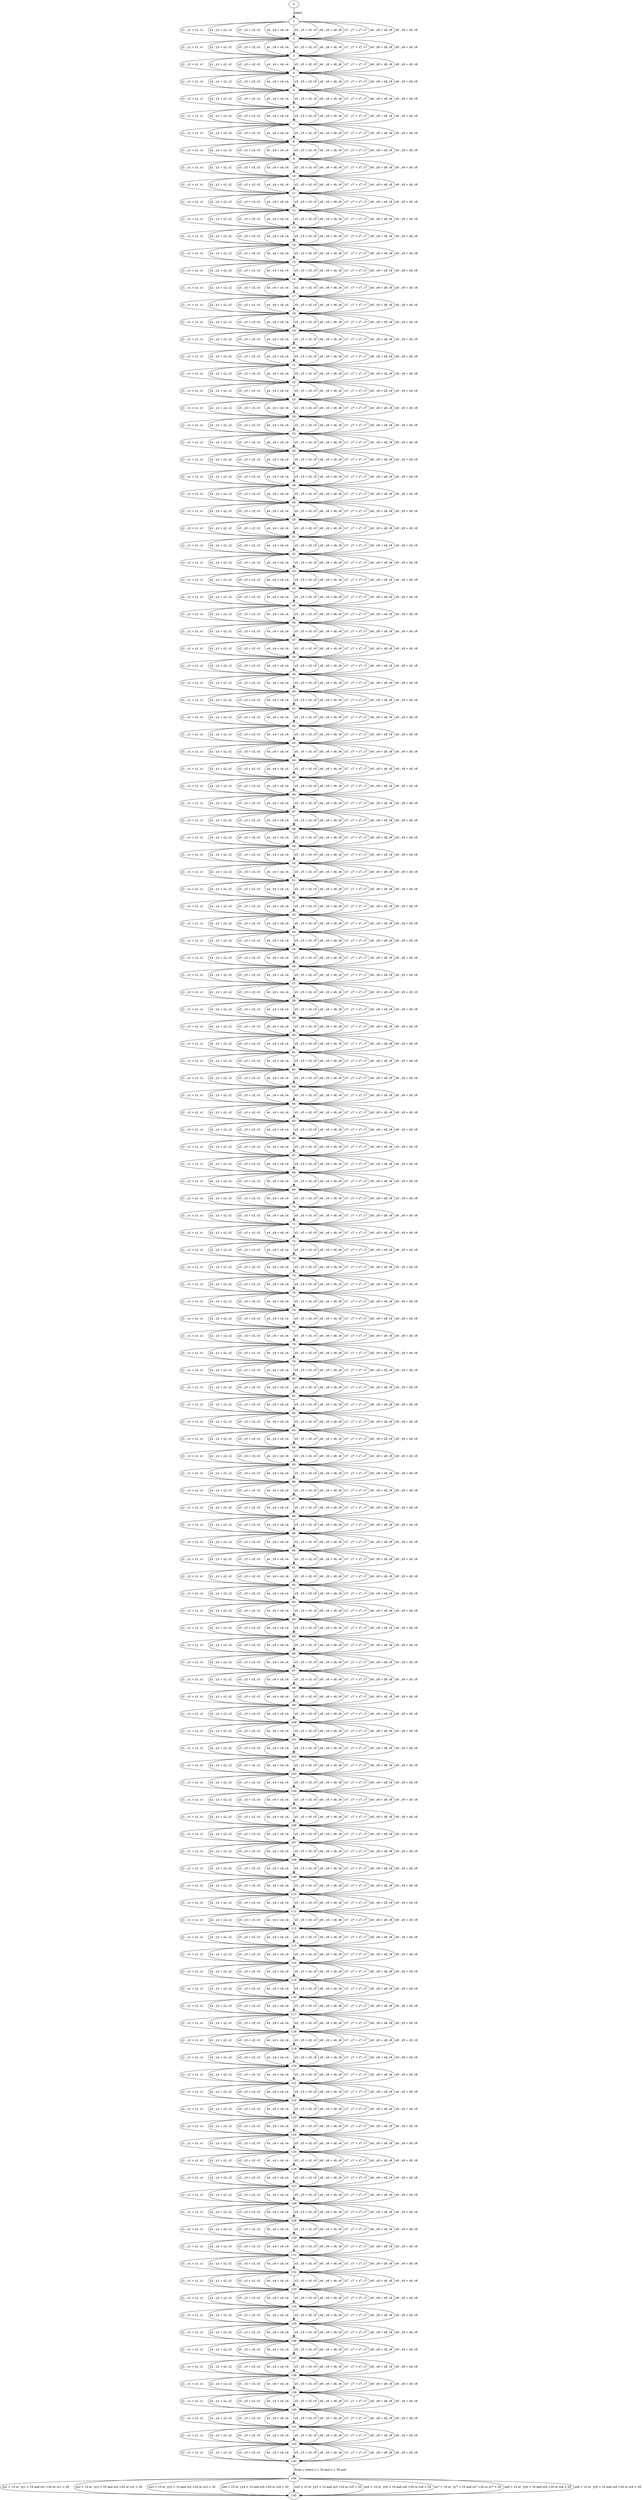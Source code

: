 digraph g{0;
1;
2;
3;
4;
5;
6;
7;
8;
9;
10;
11;
12;
13;
14;
15;
16;
17;
18;
19;
20;
21;
22;
23;
24;
25;
26;
27;
28;
29;
30;
31;
32;
33;
34;
35;
36;
37;
38;
39;
40;
41;
42;
43;
44;
45;
46;
47;
48;
49;
50;
51;
52;
53;
54;
55;
56;
57;
58;
59;
60;
61;
62;
63;
64;
65;
66;
67;
68;
69;
70;
71;
72;
73;
74;
75;
76;
77;
78;
79;
80;
81;
82;
83;
84;
85;
86;
87;
88;
89;
90;
91;
92;
93;
94;
95;
96;
97;
98;
99;
100;
101;
102;
103;
104;
105;
106;
107;
108;
109;
110;
111;
112;
113;
114;
115;
116;
117;
118;
119;
120;
121;
122;
123;
124;
125;
126;
127;
128;
129;
130;
131;
132;
133;
134;
135;
136;
137;
138;
139;
140;
141;
142;
143;
144;
145;
0 -> 1 [ label="select "];
1 -> 2 [ label=" x1 , y1 + z1, c1 "];
1 -> 2 [ label=" x2 , y2 + z2, c2 "];
1 -> 2 [ label=" x3 , y3 + z3, c3 "];
1 -> 2 [ label=" x4 , y4 + z4, c4 "];
1 -> 2 [ label=" x5 , y5 + z5, c5 "];
1 -> 2 [ label=" x6 , y6 + z6, c6 "];
1 -> 2 [ label=" x7 , y7 + z7, c7 "];
1 -> 2 [ label=" x8 , y8 + z8, c8 "];
1 -> 2 [ label=" x9 , y9 + z9, c9 "];
2 -> 3 [ label=" x1 , y1 + z1, c1 "];
2 -> 3 [ label=" x2 , y2 + z2, c2 "];
2 -> 3 [ label=" x3 , y3 + z3, c3 "];
2 -> 3 [ label=" x4 , y4 + z4, c4 "];
2 -> 3 [ label=" x5 , y5 + z5, c5 "];
2 -> 3 [ label=" x6 , y6 + z6, c6 "];
2 -> 3 [ label=" x7 , y7 + z7, c7 "];
2 -> 3 [ label=" x8 , y8 + z8, c8 "];
2 -> 3 [ label=" x9 , y9 + z9, c9 "];
3 -> 4 [ label=" x1 , y1 + z1, c1 "];
3 -> 4 [ label=" x2 , y2 + z2, c2 "];
3 -> 4 [ label=" x3 , y3 + z3, c3 "];
3 -> 4 [ label=" x4 , y4 + z4, c4 "];
3 -> 4 [ label=" x5 , y5 + z5, c5 "];
3 -> 4 [ label=" x6 , y6 + z6, c6 "];
3 -> 4 [ label=" x7 , y7 + z7, c7 "];
3 -> 4 [ label=" x8 , y8 + z8, c8 "];
3 -> 4 [ label=" x9 , y9 + z9, c9 "];
4 -> 5 [ label=" x1 , y1 + z1, c1 "];
4 -> 5 [ label=" x2 , y2 + z2, c2 "];
4 -> 5 [ label=" x3 , y3 + z3, c3 "];
4 -> 5 [ label=" x4 , y4 + z4, c4 "];
4 -> 5 [ label=" x5 , y5 + z5, c5 "];
4 -> 5 [ label=" x6 , y6 + z6, c6 "];
4 -> 5 [ label=" x7 , y7 + z7, c7 "];
4 -> 5 [ label=" x8 , y8 + z8, c8 "];
4 -> 5 [ label=" x9 , y9 + z9, c9 "];
5 -> 6 [ label=" x1 , y1 + z1, c1 "];
5 -> 6 [ label=" x2 , y2 + z2, c2 "];
5 -> 6 [ label=" x3 , y3 + z3, c3 "];
5 -> 6 [ label=" x4 , y4 + z4, c4 "];
5 -> 6 [ label=" x5 , y5 + z5, c5 "];
5 -> 6 [ label=" x6 , y6 + z6, c6 "];
5 -> 6 [ label=" x7 , y7 + z7, c7 "];
5 -> 6 [ label=" x8 , y8 + z8, c8 "];
5 -> 6 [ label=" x9 , y9 + z9, c9 "];
6 -> 7 [ label=" x1 , y1 + z1, c1 "];
6 -> 7 [ label=" x2 , y2 + z2, c2 "];
6 -> 7 [ label=" x3 , y3 + z3, c3 "];
6 -> 7 [ label=" x4 , y4 + z4, c4 "];
6 -> 7 [ label=" x5 , y5 + z5, c5 "];
6 -> 7 [ label=" x6 , y6 + z6, c6 "];
6 -> 7 [ label=" x7 , y7 + z7, c7 "];
6 -> 7 [ label=" x8 , y8 + z8, c8 "];
6 -> 7 [ label=" x9 , y9 + z9, c9 "];
7 -> 8 [ label=" x1 , y1 + z1, c1 "];
7 -> 8 [ label=" x2 , y2 + z2, c2 "];
7 -> 8 [ label=" x3 , y3 + z3, c3 "];
7 -> 8 [ label=" x4 , y4 + z4, c4 "];
7 -> 8 [ label=" x5 , y5 + z5, c5 "];
7 -> 8 [ label=" x6 , y6 + z6, c6 "];
7 -> 8 [ label=" x7 , y7 + z7, c7 "];
7 -> 8 [ label=" x8 , y8 + z8, c8 "];
7 -> 8 [ label=" x9 , y9 + z9, c9 "];
8 -> 9 [ label=" x1 , y1 + z1, c1 "];
8 -> 9 [ label=" x2 , y2 + z2, c2 "];
8 -> 9 [ label=" x3 , y3 + z3, c3 "];
8 -> 9 [ label=" x4 , y4 + z4, c4 "];
8 -> 9 [ label=" x5 , y5 + z5, c5 "];
8 -> 9 [ label=" x6 , y6 + z6, c6 "];
8 -> 9 [ label=" x7 , y7 + z7, c7 "];
8 -> 9 [ label=" x8 , y8 + z8, c8 "];
8 -> 9 [ label=" x9 , y9 + z9, c9 "];
9 -> 10 [ label=" x1 , y1 + z1, c1 "];
9 -> 10 [ label=" x2 , y2 + z2, c2 "];
9 -> 10 [ label=" x3 , y3 + z3, c3 "];
9 -> 10 [ label=" x4 , y4 + z4, c4 "];
9 -> 10 [ label=" x5 , y5 + z5, c5 "];
9 -> 10 [ label=" x6 , y6 + z6, c6 "];
9 -> 10 [ label=" x7 , y7 + z7, c7 "];
9 -> 10 [ label=" x8 , y8 + z8, c8 "];
9 -> 10 [ label=" x9 , y9 + z9, c9 "];
10 -> 11 [ label=" x1 , y1 + z1, c1 "];
10 -> 11 [ label=" x2 , y2 + z2, c2 "];
10 -> 11 [ label=" x3 , y3 + z3, c3 "];
10 -> 11 [ label=" x4 , y4 + z4, c4 "];
10 -> 11 [ label=" x5 , y5 + z5, c5 "];
10 -> 11 [ label=" x6 , y6 + z6, c6 "];
10 -> 11 [ label=" x7 , y7 + z7, c7 "];
10 -> 11 [ label=" x8 , y8 + z8, c8 "];
10 -> 11 [ label=" x9 , y9 + z9, c9 "];
11 -> 12 [ label=" x1 , y1 + z1, c1 "];
11 -> 12 [ label=" x2 , y2 + z2, c2 "];
11 -> 12 [ label=" x3 , y3 + z3, c3 "];
11 -> 12 [ label=" x4 , y4 + z4, c4 "];
11 -> 12 [ label=" x5 , y5 + z5, c5 "];
11 -> 12 [ label=" x6 , y6 + z6, c6 "];
11 -> 12 [ label=" x7 , y7 + z7, c7 "];
11 -> 12 [ label=" x8 , y8 + z8, c8 "];
11 -> 12 [ label=" x9 , y9 + z9, c9 "];
12 -> 13 [ label=" x1 , y1 + z1, c1 "];
12 -> 13 [ label=" x2 , y2 + z2, c2 "];
12 -> 13 [ label=" x3 , y3 + z3, c3 "];
12 -> 13 [ label=" x4 , y4 + z4, c4 "];
12 -> 13 [ label=" x5 , y5 + z5, c5 "];
12 -> 13 [ label=" x6 , y6 + z6, c6 "];
12 -> 13 [ label=" x7 , y7 + z7, c7 "];
12 -> 13 [ label=" x8 , y8 + z8, c8 "];
12 -> 13 [ label=" x9 , y9 + z9, c9 "];
13 -> 14 [ label=" x1 , y1 + z1, c1 "];
13 -> 14 [ label=" x2 , y2 + z2, c2 "];
13 -> 14 [ label=" x3 , y3 + z3, c3 "];
13 -> 14 [ label=" x4 , y4 + z4, c4 "];
13 -> 14 [ label=" x5 , y5 + z5, c5 "];
13 -> 14 [ label=" x6 , y6 + z6, c6 "];
13 -> 14 [ label=" x7 , y7 + z7, c7 "];
13 -> 14 [ label=" x8 , y8 + z8, c8 "];
13 -> 14 [ label=" x9 , y9 + z9, c9 "];
14 -> 15 [ label=" x1 , y1 + z1, c1 "];
14 -> 15 [ label=" x2 , y2 + z2, c2 "];
14 -> 15 [ label=" x3 , y3 + z3, c3 "];
14 -> 15 [ label=" x4 , y4 + z4, c4 "];
14 -> 15 [ label=" x5 , y5 + z5, c5 "];
14 -> 15 [ label=" x6 , y6 + z6, c6 "];
14 -> 15 [ label=" x7 , y7 + z7, c7 "];
14 -> 15 [ label=" x8 , y8 + z8, c8 "];
14 -> 15 [ label=" x9 , y9 + z9, c9 "];
15 -> 16 [ label=" x1 , y1 + z1, c1 "];
15 -> 16 [ label=" x2 , y2 + z2, c2 "];
15 -> 16 [ label=" x3 , y3 + z3, c3 "];
15 -> 16 [ label=" x4 , y4 + z4, c4 "];
15 -> 16 [ label=" x5 , y5 + z5, c5 "];
15 -> 16 [ label=" x6 , y6 + z6, c6 "];
15 -> 16 [ label=" x7 , y7 + z7, c7 "];
15 -> 16 [ label=" x8 , y8 + z8, c8 "];
15 -> 16 [ label=" x9 , y9 + z9, c9 "];
16 -> 17 [ label=" x1 , y1 + z1, c1 "];
16 -> 17 [ label=" x2 , y2 + z2, c2 "];
16 -> 17 [ label=" x3 , y3 + z3, c3 "];
16 -> 17 [ label=" x4 , y4 + z4, c4 "];
16 -> 17 [ label=" x5 , y5 + z5, c5 "];
16 -> 17 [ label=" x6 , y6 + z6, c6 "];
16 -> 17 [ label=" x7 , y7 + z7, c7 "];
16 -> 17 [ label=" x8 , y8 + z8, c8 "];
16 -> 17 [ label=" x9 , y9 + z9, c9 "];
17 -> 18 [ label=" x1 , y1 + z1, c1 "];
17 -> 18 [ label=" x2 , y2 + z2, c2 "];
17 -> 18 [ label=" x3 , y3 + z3, c3 "];
17 -> 18 [ label=" x4 , y4 + z4, c4 "];
17 -> 18 [ label=" x5 , y5 + z5, c5 "];
17 -> 18 [ label=" x6 , y6 + z6, c6 "];
17 -> 18 [ label=" x7 , y7 + z7, c7 "];
17 -> 18 [ label=" x8 , y8 + z8, c8 "];
17 -> 18 [ label=" x9 , y9 + z9, c9 "];
18 -> 19 [ label=" x1 , y1 + z1, c1 "];
18 -> 19 [ label=" x2 , y2 + z2, c2 "];
18 -> 19 [ label=" x3 , y3 + z3, c3 "];
18 -> 19 [ label=" x4 , y4 + z4, c4 "];
18 -> 19 [ label=" x5 , y5 + z5, c5 "];
18 -> 19 [ label=" x6 , y6 + z6, c6 "];
18 -> 19 [ label=" x7 , y7 + z7, c7 "];
18 -> 19 [ label=" x8 , y8 + z8, c8 "];
18 -> 19 [ label=" x9 , y9 + z9, c9 "];
19 -> 20 [ label=" x1 , y1 + z1, c1 "];
19 -> 20 [ label=" x2 , y2 + z2, c2 "];
19 -> 20 [ label=" x3 , y3 + z3, c3 "];
19 -> 20 [ label=" x4 , y4 + z4, c4 "];
19 -> 20 [ label=" x5 , y5 + z5, c5 "];
19 -> 20 [ label=" x6 , y6 + z6, c6 "];
19 -> 20 [ label=" x7 , y7 + z7, c7 "];
19 -> 20 [ label=" x8 , y8 + z8, c8 "];
19 -> 20 [ label=" x9 , y9 + z9, c9 "];
20 -> 21 [ label=" x1 , y1 + z1, c1 "];
20 -> 21 [ label=" x2 , y2 + z2, c2 "];
20 -> 21 [ label=" x3 , y3 + z3, c3 "];
20 -> 21 [ label=" x4 , y4 + z4, c4 "];
20 -> 21 [ label=" x5 , y5 + z5, c5 "];
20 -> 21 [ label=" x6 , y6 + z6, c6 "];
20 -> 21 [ label=" x7 , y7 + z7, c7 "];
20 -> 21 [ label=" x8 , y8 + z8, c8 "];
20 -> 21 [ label=" x9 , y9 + z9, c9 "];
21 -> 22 [ label=" x1 , y1 + z1, c1 "];
21 -> 22 [ label=" x2 , y2 + z2, c2 "];
21 -> 22 [ label=" x3 , y3 + z3, c3 "];
21 -> 22 [ label=" x4 , y4 + z4, c4 "];
21 -> 22 [ label=" x5 , y5 + z5, c5 "];
21 -> 22 [ label=" x6 , y6 + z6, c6 "];
21 -> 22 [ label=" x7 , y7 + z7, c7 "];
21 -> 22 [ label=" x8 , y8 + z8, c8 "];
21 -> 22 [ label=" x9 , y9 + z9, c9 "];
22 -> 23 [ label=" x1 , y1 + z1, c1 "];
22 -> 23 [ label=" x2 , y2 + z2, c2 "];
22 -> 23 [ label=" x3 , y3 + z3, c3 "];
22 -> 23 [ label=" x4 , y4 + z4, c4 "];
22 -> 23 [ label=" x5 , y5 + z5, c5 "];
22 -> 23 [ label=" x6 , y6 + z6, c6 "];
22 -> 23 [ label=" x7 , y7 + z7, c7 "];
22 -> 23 [ label=" x8 , y8 + z8, c8 "];
22 -> 23 [ label=" x9 , y9 + z9, c9 "];
23 -> 24 [ label=" x1 , y1 + z1, c1 "];
23 -> 24 [ label=" x2 , y2 + z2, c2 "];
23 -> 24 [ label=" x3 , y3 + z3, c3 "];
23 -> 24 [ label=" x4 , y4 + z4, c4 "];
23 -> 24 [ label=" x5 , y5 + z5, c5 "];
23 -> 24 [ label=" x6 , y6 + z6, c6 "];
23 -> 24 [ label=" x7 , y7 + z7, c7 "];
23 -> 24 [ label=" x8 , y8 + z8, c8 "];
23 -> 24 [ label=" x9 , y9 + z9, c9 "];
24 -> 25 [ label=" x1 , y1 + z1, c1 "];
24 -> 25 [ label=" x2 , y2 + z2, c2 "];
24 -> 25 [ label=" x3 , y3 + z3, c3 "];
24 -> 25 [ label=" x4 , y4 + z4, c4 "];
24 -> 25 [ label=" x5 , y5 + z5, c5 "];
24 -> 25 [ label=" x6 , y6 + z6, c6 "];
24 -> 25 [ label=" x7 , y7 + z7, c7 "];
24 -> 25 [ label=" x8 , y8 + z8, c8 "];
24 -> 25 [ label=" x9 , y9 + z9, c9 "];
25 -> 26 [ label=" x1 , y1 + z1, c1 "];
25 -> 26 [ label=" x2 , y2 + z2, c2 "];
25 -> 26 [ label=" x3 , y3 + z3, c3 "];
25 -> 26 [ label=" x4 , y4 + z4, c4 "];
25 -> 26 [ label=" x5 , y5 + z5, c5 "];
25 -> 26 [ label=" x6 , y6 + z6, c6 "];
25 -> 26 [ label=" x7 , y7 + z7, c7 "];
25 -> 26 [ label=" x8 , y8 + z8, c8 "];
25 -> 26 [ label=" x9 , y9 + z9, c9 "];
26 -> 27 [ label=" x1 , y1 + z1, c1 "];
26 -> 27 [ label=" x2 , y2 + z2, c2 "];
26 -> 27 [ label=" x3 , y3 + z3, c3 "];
26 -> 27 [ label=" x4 , y4 + z4, c4 "];
26 -> 27 [ label=" x5 , y5 + z5, c5 "];
26 -> 27 [ label=" x6 , y6 + z6, c6 "];
26 -> 27 [ label=" x7 , y7 + z7, c7 "];
26 -> 27 [ label=" x8 , y8 + z8, c8 "];
26 -> 27 [ label=" x9 , y9 + z9, c9 "];
27 -> 28 [ label=" x1 , y1 + z1, c1 "];
27 -> 28 [ label=" x2 , y2 + z2, c2 "];
27 -> 28 [ label=" x3 , y3 + z3, c3 "];
27 -> 28 [ label=" x4 , y4 + z4, c4 "];
27 -> 28 [ label=" x5 , y5 + z5, c5 "];
27 -> 28 [ label=" x6 , y6 + z6, c6 "];
27 -> 28 [ label=" x7 , y7 + z7, c7 "];
27 -> 28 [ label=" x8 , y8 + z8, c8 "];
27 -> 28 [ label=" x9 , y9 + z9, c9 "];
28 -> 29 [ label=" x1 , y1 + z1, c1 "];
28 -> 29 [ label=" x2 , y2 + z2, c2 "];
28 -> 29 [ label=" x3 , y3 + z3, c3 "];
28 -> 29 [ label=" x4 , y4 + z4, c4 "];
28 -> 29 [ label=" x5 , y5 + z5, c5 "];
28 -> 29 [ label=" x6 , y6 + z6, c6 "];
28 -> 29 [ label=" x7 , y7 + z7, c7 "];
28 -> 29 [ label=" x8 , y8 + z8, c8 "];
28 -> 29 [ label=" x9 , y9 + z9, c9 "];
29 -> 30 [ label=" x1 , y1 + z1, c1 "];
29 -> 30 [ label=" x2 , y2 + z2, c2 "];
29 -> 30 [ label=" x3 , y3 + z3, c3 "];
29 -> 30 [ label=" x4 , y4 + z4, c4 "];
29 -> 30 [ label=" x5 , y5 + z5, c5 "];
29 -> 30 [ label=" x6 , y6 + z6, c6 "];
29 -> 30 [ label=" x7 , y7 + z7, c7 "];
29 -> 30 [ label=" x8 , y8 + z8, c8 "];
29 -> 30 [ label=" x9 , y9 + z9, c9 "];
30 -> 31 [ label=" x1 , y1 + z1, c1 "];
30 -> 31 [ label=" x2 , y2 + z2, c2 "];
30 -> 31 [ label=" x3 , y3 + z3, c3 "];
30 -> 31 [ label=" x4 , y4 + z4, c4 "];
30 -> 31 [ label=" x5 , y5 + z5, c5 "];
30 -> 31 [ label=" x6 , y6 + z6, c6 "];
30 -> 31 [ label=" x7 , y7 + z7, c7 "];
30 -> 31 [ label=" x8 , y8 + z8, c8 "];
30 -> 31 [ label=" x9 , y9 + z9, c9 "];
31 -> 32 [ label=" x1 , y1 + z1, c1 "];
31 -> 32 [ label=" x2 , y2 + z2, c2 "];
31 -> 32 [ label=" x3 , y3 + z3, c3 "];
31 -> 32 [ label=" x4 , y4 + z4, c4 "];
31 -> 32 [ label=" x5 , y5 + z5, c5 "];
31 -> 32 [ label=" x6 , y6 + z6, c6 "];
31 -> 32 [ label=" x7 , y7 + z7, c7 "];
31 -> 32 [ label=" x8 , y8 + z8, c8 "];
31 -> 32 [ label=" x9 , y9 + z9, c9 "];
32 -> 33 [ label=" x1 , y1 + z1, c1 "];
32 -> 33 [ label=" x2 , y2 + z2, c2 "];
32 -> 33 [ label=" x3 , y3 + z3, c3 "];
32 -> 33 [ label=" x4 , y4 + z4, c4 "];
32 -> 33 [ label=" x5 , y5 + z5, c5 "];
32 -> 33 [ label=" x6 , y6 + z6, c6 "];
32 -> 33 [ label=" x7 , y7 + z7, c7 "];
32 -> 33 [ label=" x8 , y8 + z8, c8 "];
32 -> 33 [ label=" x9 , y9 + z9, c9 "];
33 -> 34 [ label=" x1 , y1 + z1, c1 "];
33 -> 34 [ label=" x2 , y2 + z2, c2 "];
33 -> 34 [ label=" x3 , y3 + z3, c3 "];
33 -> 34 [ label=" x4 , y4 + z4, c4 "];
33 -> 34 [ label=" x5 , y5 + z5, c5 "];
33 -> 34 [ label=" x6 , y6 + z6, c6 "];
33 -> 34 [ label=" x7 , y7 + z7, c7 "];
33 -> 34 [ label=" x8 , y8 + z8, c8 "];
33 -> 34 [ label=" x9 , y9 + z9, c9 "];
34 -> 35 [ label=" x1 , y1 + z1, c1 "];
34 -> 35 [ label=" x2 , y2 + z2, c2 "];
34 -> 35 [ label=" x3 , y3 + z3, c3 "];
34 -> 35 [ label=" x4 , y4 + z4, c4 "];
34 -> 35 [ label=" x5 , y5 + z5, c5 "];
34 -> 35 [ label=" x6 , y6 + z6, c6 "];
34 -> 35 [ label=" x7 , y7 + z7, c7 "];
34 -> 35 [ label=" x8 , y8 + z8, c8 "];
34 -> 35 [ label=" x9 , y9 + z9, c9 "];
35 -> 36 [ label=" x1 , y1 + z1, c1 "];
35 -> 36 [ label=" x2 , y2 + z2, c2 "];
35 -> 36 [ label=" x3 , y3 + z3, c3 "];
35 -> 36 [ label=" x4 , y4 + z4, c4 "];
35 -> 36 [ label=" x5 , y5 + z5, c5 "];
35 -> 36 [ label=" x6 , y6 + z6, c6 "];
35 -> 36 [ label=" x7 , y7 + z7, c7 "];
35 -> 36 [ label=" x8 , y8 + z8, c8 "];
35 -> 36 [ label=" x9 , y9 + z9, c9 "];
36 -> 37 [ label=" x1 , y1 + z1, c1 "];
36 -> 37 [ label=" x2 , y2 + z2, c2 "];
36 -> 37 [ label=" x3 , y3 + z3, c3 "];
36 -> 37 [ label=" x4 , y4 + z4, c4 "];
36 -> 37 [ label=" x5 , y5 + z5, c5 "];
36 -> 37 [ label=" x6 , y6 + z6, c6 "];
36 -> 37 [ label=" x7 , y7 + z7, c7 "];
36 -> 37 [ label=" x8 , y8 + z8, c8 "];
36 -> 37 [ label=" x9 , y9 + z9, c9 "];
37 -> 38 [ label=" x1 , y1 + z1, c1 "];
37 -> 38 [ label=" x2 , y2 + z2, c2 "];
37 -> 38 [ label=" x3 , y3 + z3, c3 "];
37 -> 38 [ label=" x4 , y4 + z4, c4 "];
37 -> 38 [ label=" x5 , y5 + z5, c5 "];
37 -> 38 [ label=" x6 , y6 + z6, c6 "];
37 -> 38 [ label=" x7 , y7 + z7, c7 "];
37 -> 38 [ label=" x8 , y8 + z8, c8 "];
37 -> 38 [ label=" x9 , y9 + z9, c9 "];
38 -> 39 [ label=" x1 , y1 + z1, c1 "];
38 -> 39 [ label=" x2 , y2 + z2, c2 "];
38 -> 39 [ label=" x3 , y3 + z3, c3 "];
38 -> 39 [ label=" x4 , y4 + z4, c4 "];
38 -> 39 [ label=" x5 , y5 + z5, c5 "];
38 -> 39 [ label=" x6 , y6 + z6, c6 "];
38 -> 39 [ label=" x7 , y7 + z7, c7 "];
38 -> 39 [ label=" x8 , y8 + z8, c8 "];
38 -> 39 [ label=" x9 , y9 + z9, c9 "];
39 -> 40 [ label=" x1 , y1 + z1, c1 "];
39 -> 40 [ label=" x2 , y2 + z2, c2 "];
39 -> 40 [ label=" x3 , y3 + z3, c3 "];
39 -> 40 [ label=" x4 , y4 + z4, c4 "];
39 -> 40 [ label=" x5 , y5 + z5, c5 "];
39 -> 40 [ label=" x6 , y6 + z6, c6 "];
39 -> 40 [ label=" x7 , y7 + z7, c7 "];
39 -> 40 [ label=" x8 , y8 + z8, c8 "];
39 -> 40 [ label=" x9 , y9 + z9, c9 "];
40 -> 41 [ label=" x1 , y1 + z1, c1 "];
40 -> 41 [ label=" x2 , y2 + z2, c2 "];
40 -> 41 [ label=" x3 , y3 + z3, c3 "];
40 -> 41 [ label=" x4 , y4 + z4, c4 "];
40 -> 41 [ label=" x5 , y5 + z5, c5 "];
40 -> 41 [ label=" x6 , y6 + z6, c6 "];
40 -> 41 [ label=" x7 , y7 + z7, c7 "];
40 -> 41 [ label=" x8 , y8 + z8, c8 "];
40 -> 41 [ label=" x9 , y9 + z9, c9 "];
41 -> 42 [ label=" x1 , y1 + z1, c1 "];
41 -> 42 [ label=" x2 , y2 + z2, c2 "];
41 -> 42 [ label=" x3 , y3 + z3, c3 "];
41 -> 42 [ label=" x4 , y4 + z4, c4 "];
41 -> 42 [ label=" x5 , y5 + z5, c5 "];
41 -> 42 [ label=" x6 , y6 + z6, c6 "];
41 -> 42 [ label=" x7 , y7 + z7, c7 "];
41 -> 42 [ label=" x8 , y8 + z8, c8 "];
41 -> 42 [ label=" x9 , y9 + z9, c9 "];
42 -> 43 [ label=" x1 , y1 + z1, c1 "];
42 -> 43 [ label=" x2 , y2 + z2, c2 "];
42 -> 43 [ label=" x3 , y3 + z3, c3 "];
42 -> 43 [ label=" x4 , y4 + z4, c4 "];
42 -> 43 [ label=" x5 , y5 + z5, c5 "];
42 -> 43 [ label=" x6 , y6 + z6, c6 "];
42 -> 43 [ label=" x7 , y7 + z7, c7 "];
42 -> 43 [ label=" x8 , y8 + z8, c8 "];
42 -> 43 [ label=" x9 , y9 + z9, c9 "];
43 -> 44 [ label=" x1 , y1 + z1, c1 "];
43 -> 44 [ label=" x2 , y2 + z2, c2 "];
43 -> 44 [ label=" x3 , y3 + z3, c3 "];
43 -> 44 [ label=" x4 , y4 + z4, c4 "];
43 -> 44 [ label=" x5 , y5 + z5, c5 "];
43 -> 44 [ label=" x6 , y6 + z6, c6 "];
43 -> 44 [ label=" x7 , y7 + z7, c7 "];
43 -> 44 [ label=" x8 , y8 + z8, c8 "];
43 -> 44 [ label=" x9 , y9 + z9, c9 "];
44 -> 45 [ label=" x1 , y1 + z1, c1 "];
44 -> 45 [ label=" x2 , y2 + z2, c2 "];
44 -> 45 [ label=" x3 , y3 + z3, c3 "];
44 -> 45 [ label=" x4 , y4 + z4, c4 "];
44 -> 45 [ label=" x5 , y5 + z5, c5 "];
44 -> 45 [ label=" x6 , y6 + z6, c6 "];
44 -> 45 [ label=" x7 , y7 + z7, c7 "];
44 -> 45 [ label=" x8 , y8 + z8, c8 "];
44 -> 45 [ label=" x9 , y9 + z9, c9 "];
45 -> 46 [ label=" x1 , y1 + z1, c1 "];
45 -> 46 [ label=" x2 , y2 + z2, c2 "];
45 -> 46 [ label=" x3 , y3 + z3, c3 "];
45 -> 46 [ label=" x4 , y4 + z4, c4 "];
45 -> 46 [ label=" x5 , y5 + z5, c5 "];
45 -> 46 [ label=" x6 , y6 + z6, c6 "];
45 -> 46 [ label=" x7 , y7 + z7, c7 "];
45 -> 46 [ label=" x8 , y8 + z8, c8 "];
45 -> 46 [ label=" x9 , y9 + z9, c9 "];
46 -> 47 [ label=" x1 , y1 + z1, c1 "];
46 -> 47 [ label=" x2 , y2 + z2, c2 "];
46 -> 47 [ label=" x3 , y3 + z3, c3 "];
46 -> 47 [ label=" x4 , y4 + z4, c4 "];
46 -> 47 [ label=" x5 , y5 + z5, c5 "];
46 -> 47 [ label=" x6 , y6 + z6, c6 "];
46 -> 47 [ label=" x7 , y7 + z7, c7 "];
46 -> 47 [ label=" x8 , y8 + z8, c8 "];
46 -> 47 [ label=" x9 , y9 + z9, c9 "];
47 -> 48 [ label=" x1 , y1 + z1, c1 "];
47 -> 48 [ label=" x2 , y2 + z2, c2 "];
47 -> 48 [ label=" x3 , y3 + z3, c3 "];
47 -> 48 [ label=" x4 , y4 + z4, c4 "];
47 -> 48 [ label=" x5 , y5 + z5, c5 "];
47 -> 48 [ label=" x6 , y6 + z6, c6 "];
47 -> 48 [ label=" x7 , y7 + z7, c7 "];
47 -> 48 [ label=" x8 , y8 + z8, c8 "];
47 -> 48 [ label=" x9 , y9 + z9, c9 "];
48 -> 49 [ label=" x1 , y1 + z1, c1 "];
48 -> 49 [ label=" x2 , y2 + z2, c2 "];
48 -> 49 [ label=" x3 , y3 + z3, c3 "];
48 -> 49 [ label=" x4 , y4 + z4, c4 "];
48 -> 49 [ label=" x5 , y5 + z5, c5 "];
48 -> 49 [ label=" x6 , y6 + z6, c6 "];
48 -> 49 [ label=" x7 , y7 + z7, c7 "];
48 -> 49 [ label=" x8 , y8 + z8, c8 "];
48 -> 49 [ label=" x9 , y9 + z9, c9 "];
49 -> 50 [ label=" x1 , y1 + z1, c1 "];
49 -> 50 [ label=" x2 , y2 + z2, c2 "];
49 -> 50 [ label=" x3 , y3 + z3, c3 "];
49 -> 50 [ label=" x4 , y4 + z4, c4 "];
49 -> 50 [ label=" x5 , y5 + z5, c5 "];
49 -> 50 [ label=" x6 , y6 + z6, c6 "];
49 -> 50 [ label=" x7 , y7 + z7, c7 "];
49 -> 50 [ label=" x8 , y8 + z8, c8 "];
49 -> 50 [ label=" x9 , y9 + z9, c9 "];
50 -> 51 [ label=" x1 , y1 + z1, c1 "];
50 -> 51 [ label=" x2 , y2 + z2, c2 "];
50 -> 51 [ label=" x3 , y3 + z3, c3 "];
50 -> 51 [ label=" x4 , y4 + z4, c4 "];
50 -> 51 [ label=" x5 , y5 + z5, c5 "];
50 -> 51 [ label=" x6 , y6 + z6, c6 "];
50 -> 51 [ label=" x7 , y7 + z7, c7 "];
50 -> 51 [ label=" x8 , y8 + z8, c8 "];
50 -> 51 [ label=" x9 , y9 + z9, c9 "];
51 -> 52 [ label=" x1 , y1 + z1, c1 "];
51 -> 52 [ label=" x2 , y2 + z2, c2 "];
51 -> 52 [ label=" x3 , y3 + z3, c3 "];
51 -> 52 [ label=" x4 , y4 + z4, c4 "];
51 -> 52 [ label=" x5 , y5 + z5, c5 "];
51 -> 52 [ label=" x6 , y6 + z6, c6 "];
51 -> 52 [ label=" x7 , y7 + z7, c7 "];
51 -> 52 [ label=" x8 , y8 + z8, c8 "];
51 -> 52 [ label=" x9 , y9 + z9, c9 "];
52 -> 53 [ label=" x1 , y1 + z1, c1 "];
52 -> 53 [ label=" x2 , y2 + z2, c2 "];
52 -> 53 [ label=" x3 , y3 + z3, c3 "];
52 -> 53 [ label=" x4 , y4 + z4, c4 "];
52 -> 53 [ label=" x5 , y5 + z5, c5 "];
52 -> 53 [ label=" x6 , y6 + z6, c6 "];
52 -> 53 [ label=" x7 , y7 + z7, c7 "];
52 -> 53 [ label=" x8 , y8 + z8, c8 "];
52 -> 53 [ label=" x9 , y9 + z9, c9 "];
53 -> 54 [ label=" x1 , y1 + z1, c1 "];
53 -> 54 [ label=" x2 , y2 + z2, c2 "];
53 -> 54 [ label=" x3 , y3 + z3, c3 "];
53 -> 54 [ label=" x4 , y4 + z4, c4 "];
53 -> 54 [ label=" x5 , y5 + z5, c5 "];
53 -> 54 [ label=" x6 , y6 + z6, c6 "];
53 -> 54 [ label=" x7 , y7 + z7, c7 "];
53 -> 54 [ label=" x8 , y8 + z8, c8 "];
53 -> 54 [ label=" x9 , y9 + z9, c9 "];
54 -> 55 [ label=" x1 , y1 + z1, c1 "];
54 -> 55 [ label=" x2 , y2 + z2, c2 "];
54 -> 55 [ label=" x3 , y3 + z3, c3 "];
54 -> 55 [ label=" x4 , y4 + z4, c4 "];
54 -> 55 [ label=" x5 , y5 + z5, c5 "];
54 -> 55 [ label=" x6 , y6 + z6, c6 "];
54 -> 55 [ label=" x7 , y7 + z7, c7 "];
54 -> 55 [ label=" x8 , y8 + z8, c8 "];
54 -> 55 [ label=" x9 , y9 + z9, c9 "];
55 -> 56 [ label=" x1 , y1 + z1, c1 "];
55 -> 56 [ label=" x2 , y2 + z2, c2 "];
55 -> 56 [ label=" x3 , y3 + z3, c3 "];
55 -> 56 [ label=" x4 , y4 + z4, c4 "];
55 -> 56 [ label=" x5 , y5 + z5, c5 "];
55 -> 56 [ label=" x6 , y6 + z6, c6 "];
55 -> 56 [ label=" x7 , y7 + z7, c7 "];
55 -> 56 [ label=" x8 , y8 + z8, c8 "];
55 -> 56 [ label=" x9 , y9 + z9, c9 "];
56 -> 57 [ label=" x1 , y1 + z1, c1 "];
56 -> 57 [ label=" x2 , y2 + z2, c2 "];
56 -> 57 [ label=" x3 , y3 + z3, c3 "];
56 -> 57 [ label=" x4 , y4 + z4, c4 "];
56 -> 57 [ label=" x5 , y5 + z5, c5 "];
56 -> 57 [ label=" x6 , y6 + z6, c6 "];
56 -> 57 [ label=" x7 , y7 + z7, c7 "];
56 -> 57 [ label=" x8 , y8 + z8, c8 "];
56 -> 57 [ label=" x9 , y9 + z9, c9 "];
57 -> 58 [ label=" x1 , y1 + z1, c1 "];
57 -> 58 [ label=" x2 , y2 + z2, c2 "];
57 -> 58 [ label=" x3 , y3 + z3, c3 "];
57 -> 58 [ label=" x4 , y4 + z4, c4 "];
57 -> 58 [ label=" x5 , y5 + z5, c5 "];
57 -> 58 [ label=" x6 , y6 + z6, c6 "];
57 -> 58 [ label=" x7 , y7 + z7, c7 "];
57 -> 58 [ label=" x8 , y8 + z8, c8 "];
57 -> 58 [ label=" x9 , y9 + z9, c9 "];
58 -> 59 [ label=" x1 , y1 + z1, c1 "];
58 -> 59 [ label=" x2 , y2 + z2, c2 "];
58 -> 59 [ label=" x3 , y3 + z3, c3 "];
58 -> 59 [ label=" x4 , y4 + z4, c4 "];
58 -> 59 [ label=" x5 , y5 + z5, c5 "];
58 -> 59 [ label=" x6 , y6 + z6, c6 "];
58 -> 59 [ label=" x7 , y7 + z7, c7 "];
58 -> 59 [ label=" x8 , y8 + z8, c8 "];
58 -> 59 [ label=" x9 , y9 + z9, c9 "];
59 -> 60 [ label=" x1 , y1 + z1, c1 "];
59 -> 60 [ label=" x2 , y2 + z2, c2 "];
59 -> 60 [ label=" x3 , y3 + z3, c3 "];
59 -> 60 [ label=" x4 , y4 + z4, c4 "];
59 -> 60 [ label=" x5 , y5 + z5, c5 "];
59 -> 60 [ label=" x6 , y6 + z6, c6 "];
59 -> 60 [ label=" x7 , y7 + z7, c7 "];
59 -> 60 [ label=" x8 , y8 + z8, c8 "];
59 -> 60 [ label=" x9 , y9 + z9, c9 "];
60 -> 61 [ label=" x1 , y1 + z1, c1 "];
60 -> 61 [ label=" x2 , y2 + z2, c2 "];
60 -> 61 [ label=" x3 , y3 + z3, c3 "];
60 -> 61 [ label=" x4 , y4 + z4, c4 "];
60 -> 61 [ label=" x5 , y5 + z5, c5 "];
60 -> 61 [ label=" x6 , y6 + z6, c6 "];
60 -> 61 [ label=" x7 , y7 + z7, c7 "];
60 -> 61 [ label=" x8 , y8 + z8, c8 "];
60 -> 61 [ label=" x9 , y9 + z9, c9 "];
61 -> 62 [ label=" x1 , y1 + z1, c1 "];
61 -> 62 [ label=" x2 , y2 + z2, c2 "];
61 -> 62 [ label=" x3 , y3 + z3, c3 "];
61 -> 62 [ label=" x4 , y4 + z4, c4 "];
61 -> 62 [ label=" x5 , y5 + z5, c5 "];
61 -> 62 [ label=" x6 , y6 + z6, c6 "];
61 -> 62 [ label=" x7 , y7 + z7, c7 "];
61 -> 62 [ label=" x8 , y8 + z8, c8 "];
61 -> 62 [ label=" x9 , y9 + z9, c9 "];
62 -> 63 [ label=" x1 , y1 + z1, c1 "];
62 -> 63 [ label=" x2 , y2 + z2, c2 "];
62 -> 63 [ label=" x3 , y3 + z3, c3 "];
62 -> 63 [ label=" x4 , y4 + z4, c4 "];
62 -> 63 [ label=" x5 , y5 + z5, c5 "];
62 -> 63 [ label=" x6 , y6 + z6, c6 "];
62 -> 63 [ label=" x7 , y7 + z7, c7 "];
62 -> 63 [ label=" x8 , y8 + z8, c8 "];
62 -> 63 [ label=" x9 , y9 + z9, c9 "];
63 -> 64 [ label=" x1 , y1 + z1, c1 "];
63 -> 64 [ label=" x2 , y2 + z2, c2 "];
63 -> 64 [ label=" x3 , y3 + z3, c3 "];
63 -> 64 [ label=" x4 , y4 + z4, c4 "];
63 -> 64 [ label=" x5 , y5 + z5, c5 "];
63 -> 64 [ label=" x6 , y6 + z6, c6 "];
63 -> 64 [ label=" x7 , y7 + z7, c7 "];
63 -> 64 [ label=" x8 , y8 + z8, c8 "];
63 -> 64 [ label=" x9 , y9 + z9, c9 "];
64 -> 65 [ label=" x1 , y1 + z1, c1 "];
64 -> 65 [ label=" x2 , y2 + z2, c2 "];
64 -> 65 [ label=" x3 , y3 + z3, c3 "];
64 -> 65 [ label=" x4 , y4 + z4, c4 "];
64 -> 65 [ label=" x5 , y5 + z5, c5 "];
64 -> 65 [ label=" x6 , y6 + z6, c6 "];
64 -> 65 [ label=" x7 , y7 + z7, c7 "];
64 -> 65 [ label=" x8 , y8 + z8, c8 "];
64 -> 65 [ label=" x9 , y9 + z9, c9 "];
65 -> 66 [ label=" x1 , y1 + z1, c1 "];
65 -> 66 [ label=" x2 , y2 + z2, c2 "];
65 -> 66 [ label=" x3 , y3 + z3, c3 "];
65 -> 66 [ label=" x4 , y4 + z4, c4 "];
65 -> 66 [ label=" x5 , y5 + z5, c5 "];
65 -> 66 [ label=" x6 , y6 + z6, c6 "];
65 -> 66 [ label=" x7 , y7 + z7, c7 "];
65 -> 66 [ label=" x8 , y8 + z8, c8 "];
65 -> 66 [ label=" x9 , y9 + z9, c9 "];
66 -> 67 [ label=" x1 , y1 + z1, c1 "];
66 -> 67 [ label=" x2 , y2 + z2, c2 "];
66 -> 67 [ label=" x3 , y3 + z3, c3 "];
66 -> 67 [ label=" x4 , y4 + z4, c4 "];
66 -> 67 [ label=" x5 , y5 + z5, c5 "];
66 -> 67 [ label=" x6 , y6 + z6, c6 "];
66 -> 67 [ label=" x7 , y7 + z7, c7 "];
66 -> 67 [ label=" x8 , y8 + z8, c8 "];
66 -> 67 [ label=" x9 , y9 + z9, c9 "];
67 -> 68 [ label=" x1 , y1 + z1, c1 "];
67 -> 68 [ label=" x2 , y2 + z2, c2 "];
67 -> 68 [ label=" x3 , y3 + z3, c3 "];
67 -> 68 [ label=" x4 , y4 + z4, c4 "];
67 -> 68 [ label=" x5 , y5 + z5, c5 "];
67 -> 68 [ label=" x6 , y6 + z6, c6 "];
67 -> 68 [ label=" x7 , y7 + z7, c7 "];
67 -> 68 [ label=" x8 , y8 + z8, c8 "];
67 -> 68 [ label=" x9 , y9 + z9, c9 "];
68 -> 69 [ label=" x1 , y1 + z1, c1 "];
68 -> 69 [ label=" x2 , y2 + z2, c2 "];
68 -> 69 [ label=" x3 , y3 + z3, c3 "];
68 -> 69 [ label=" x4 , y4 + z4, c4 "];
68 -> 69 [ label=" x5 , y5 + z5, c5 "];
68 -> 69 [ label=" x6 , y6 + z6, c6 "];
68 -> 69 [ label=" x7 , y7 + z7, c7 "];
68 -> 69 [ label=" x8 , y8 + z8, c8 "];
68 -> 69 [ label=" x9 , y9 + z9, c9 "];
69 -> 70 [ label=" x1 , y1 + z1, c1 "];
69 -> 70 [ label=" x2 , y2 + z2, c2 "];
69 -> 70 [ label=" x3 , y3 + z3, c3 "];
69 -> 70 [ label=" x4 , y4 + z4, c4 "];
69 -> 70 [ label=" x5 , y5 + z5, c5 "];
69 -> 70 [ label=" x6 , y6 + z6, c6 "];
69 -> 70 [ label=" x7 , y7 + z7, c7 "];
69 -> 70 [ label=" x8 , y8 + z8, c8 "];
69 -> 70 [ label=" x9 , y9 + z9, c9 "];
70 -> 71 [ label=" x1 , y1 + z1, c1 "];
70 -> 71 [ label=" x2 , y2 + z2, c2 "];
70 -> 71 [ label=" x3 , y3 + z3, c3 "];
70 -> 71 [ label=" x4 , y4 + z4, c4 "];
70 -> 71 [ label=" x5 , y5 + z5, c5 "];
70 -> 71 [ label=" x6 , y6 + z6, c6 "];
70 -> 71 [ label=" x7 , y7 + z7, c7 "];
70 -> 71 [ label=" x8 , y8 + z8, c8 "];
70 -> 71 [ label=" x9 , y9 + z9, c9 "];
71 -> 72 [ label=" x1 , y1 + z1, c1 "];
71 -> 72 [ label=" x2 , y2 + z2, c2 "];
71 -> 72 [ label=" x3 , y3 + z3, c3 "];
71 -> 72 [ label=" x4 , y4 + z4, c4 "];
71 -> 72 [ label=" x5 , y5 + z5, c5 "];
71 -> 72 [ label=" x6 , y6 + z6, c6 "];
71 -> 72 [ label=" x7 , y7 + z7, c7 "];
71 -> 72 [ label=" x8 , y8 + z8, c8 "];
71 -> 72 [ label=" x9 , y9 + z9, c9 "];
72 -> 73 [ label=" x1 , y1 + z1, c1 "];
72 -> 73 [ label=" x2 , y2 + z2, c2 "];
72 -> 73 [ label=" x3 , y3 + z3, c3 "];
72 -> 73 [ label=" x4 , y4 + z4, c4 "];
72 -> 73 [ label=" x5 , y5 + z5, c5 "];
72 -> 73 [ label=" x6 , y6 + z6, c6 "];
72 -> 73 [ label=" x7 , y7 + z7, c7 "];
72 -> 73 [ label=" x8 , y8 + z8, c8 "];
72 -> 73 [ label=" x9 , y9 + z9, c9 "];
73 -> 74 [ label=" x1 , y1 + z1, c1 "];
73 -> 74 [ label=" x2 , y2 + z2, c2 "];
73 -> 74 [ label=" x3 , y3 + z3, c3 "];
73 -> 74 [ label=" x4 , y4 + z4, c4 "];
73 -> 74 [ label=" x5 , y5 + z5, c5 "];
73 -> 74 [ label=" x6 , y6 + z6, c6 "];
73 -> 74 [ label=" x7 , y7 + z7, c7 "];
73 -> 74 [ label=" x8 , y8 + z8, c8 "];
73 -> 74 [ label=" x9 , y9 + z9, c9 "];
74 -> 75 [ label=" x1 , y1 + z1, c1 "];
74 -> 75 [ label=" x2 , y2 + z2, c2 "];
74 -> 75 [ label=" x3 , y3 + z3, c3 "];
74 -> 75 [ label=" x4 , y4 + z4, c4 "];
74 -> 75 [ label=" x5 , y5 + z5, c5 "];
74 -> 75 [ label=" x6 , y6 + z6, c6 "];
74 -> 75 [ label=" x7 , y7 + z7, c7 "];
74 -> 75 [ label=" x8 , y8 + z8, c8 "];
74 -> 75 [ label=" x9 , y9 + z9, c9 "];
75 -> 76 [ label=" x1 , y1 + z1, c1 "];
75 -> 76 [ label=" x2 , y2 + z2, c2 "];
75 -> 76 [ label=" x3 , y3 + z3, c3 "];
75 -> 76 [ label=" x4 , y4 + z4, c4 "];
75 -> 76 [ label=" x5 , y5 + z5, c5 "];
75 -> 76 [ label=" x6 , y6 + z6, c6 "];
75 -> 76 [ label=" x7 , y7 + z7, c7 "];
75 -> 76 [ label=" x8 , y8 + z8, c8 "];
75 -> 76 [ label=" x9 , y9 + z9, c9 "];
76 -> 77 [ label=" x1 , y1 + z1, c1 "];
76 -> 77 [ label=" x2 , y2 + z2, c2 "];
76 -> 77 [ label=" x3 , y3 + z3, c3 "];
76 -> 77 [ label=" x4 , y4 + z4, c4 "];
76 -> 77 [ label=" x5 , y5 + z5, c5 "];
76 -> 77 [ label=" x6 , y6 + z6, c6 "];
76 -> 77 [ label=" x7 , y7 + z7, c7 "];
76 -> 77 [ label=" x8 , y8 + z8, c8 "];
76 -> 77 [ label=" x9 , y9 + z9, c9 "];
77 -> 78 [ label=" x1 , y1 + z1, c1 "];
77 -> 78 [ label=" x2 , y2 + z2, c2 "];
77 -> 78 [ label=" x3 , y3 + z3, c3 "];
77 -> 78 [ label=" x4 , y4 + z4, c4 "];
77 -> 78 [ label=" x5 , y5 + z5, c5 "];
77 -> 78 [ label=" x6 , y6 + z6, c6 "];
77 -> 78 [ label=" x7 , y7 + z7, c7 "];
77 -> 78 [ label=" x8 , y8 + z8, c8 "];
77 -> 78 [ label=" x9 , y9 + z9, c9 "];
78 -> 79 [ label=" x1 , y1 + z1, c1 "];
78 -> 79 [ label=" x2 , y2 + z2, c2 "];
78 -> 79 [ label=" x3 , y3 + z3, c3 "];
78 -> 79 [ label=" x4 , y4 + z4, c4 "];
78 -> 79 [ label=" x5 , y5 + z5, c5 "];
78 -> 79 [ label=" x6 , y6 + z6, c6 "];
78 -> 79 [ label=" x7 , y7 + z7, c7 "];
78 -> 79 [ label=" x8 , y8 + z8, c8 "];
78 -> 79 [ label=" x9 , y9 + z9, c9 "];
79 -> 80 [ label=" x1 , y1 + z1, c1 "];
79 -> 80 [ label=" x2 , y2 + z2, c2 "];
79 -> 80 [ label=" x3 , y3 + z3, c3 "];
79 -> 80 [ label=" x4 , y4 + z4, c4 "];
79 -> 80 [ label=" x5 , y5 + z5, c5 "];
79 -> 80 [ label=" x6 , y6 + z6, c6 "];
79 -> 80 [ label=" x7 , y7 + z7, c7 "];
79 -> 80 [ label=" x8 , y8 + z8, c8 "];
79 -> 80 [ label=" x9 , y9 + z9, c9 "];
80 -> 81 [ label=" x1 , y1 + z1, c1 "];
80 -> 81 [ label=" x2 , y2 + z2, c2 "];
80 -> 81 [ label=" x3 , y3 + z3, c3 "];
80 -> 81 [ label=" x4 , y4 + z4, c4 "];
80 -> 81 [ label=" x5 , y5 + z5, c5 "];
80 -> 81 [ label=" x6 , y6 + z6, c6 "];
80 -> 81 [ label=" x7 , y7 + z7, c7 "];
80 -> 81 [ label=" x8 , y8 + z8, c8 "];
80 -> 81 [ label=" x9 , y9 + z9, c9 "];
81 -> 82 [ label=" x1 , y1 + z1, c1 "];
81 -> 82 [ label=" x2 , y2 + z2, c2 "];
81 -> 82 [ label=" x3 , y3 + z3, c3 "];
81 -> 82 [ label=" x4 , y4 + z4, c4 "];
81 -> 82 [ label=" x5 , y5 + z5, c5 "];
81 -> 82 [ label=" x6 , y6 + z6, c6 "];
81 -> 82 [ label=" x7 , y7 + z7, c7 "];
81 -> 82 [ label=" x8 , y8 + z8, c8 "];
81 -> 82 [ label=" x9 , y9 + z9, c9 "];
82 -> 83 [ label=" x1 , y1 + z1, c1 "];
82 -> 83 [ label=" x2 , y2 + z2, c2 "];
82 -> 83 [ label=" x3 , y3 + z3, c3 "];
82 -> 83 [ label=" x4 , y4 + z4, c4 "];
82 -> 83 [ label=" x5 , y5 + z5, c5 "];
82 -> 83 [ label=" x6 , y6 + z6, c6 "];
82 -> 83 [ label=" x7 , y7 + z7, c7 "];
82 -> 83 [ label=" x8 , y8 + z8, c8 "];
82 -> 83 [ label=" x9 , y9 + z9, c9 "];
83 -> 84 [ label=" x1 , y1 + z1, c1 "];
83 -> 84 [ label=" x2 , y2 + z2, c2 "];
83 -> 84 [ label=" x3 , y3 + z3, c3 "];
83 -> 84 [ label=" x4 , y4 + z4, c4 "];
83 -> 84 [ label=" x5 , y5 + z5, c5 "];
83 -> 84 [ label=" x6 , y6 + z6, c6 "];
83 -> 84 [ label=" x7 , y7 + z7, c7 "];
83 -> 84 [ label=" x8 , y8 + z8, c8 "];
83 -> 84 [ label=" x9 , y9 + z9, c9 "];
84 -> 85 [ label=" x1 , y1 + z1, c1 "];
84 -> 85 [ label=" x2 , y2 + z2, c2 "];
84 -> 85 [ label=" x3 , y3 + z3, c3 "];
84 -> 85 [ label=" x4 , y4 + z4, c4 "];
84 -> 85 [ label=" x5 , y5 + z5, c5 "];
84 -> 85 [ label=" x6 , y6 + z6, c6 "];
84 -> 85 [ label=" x7 , y7 + z7, c7 "];
84 -> 85 [ label=" x8 , y8 + z8, c8 "];
84 -> 85 [ label=" x9 , y9 + z9, c9 "];
85 -> 86 [ label=" x1 , y1 + z1, c1 "];
85 -> 86 [ label=" x2 , y2 + z2, c2 "];
85 -> 86 [ label=" x3 , y3 + z3, c3 "];
85 -> 86 [ label=" x4 , y4 + z4, c4 "];
85 -> 86 [ label=" x5 , y5 + z5, c5 "];
85 -> 86 [ label=" x6 , y6 + z6, c6 "];
85 -> 86 [ label=" x7 , y7 + z7, c7 "];
85 -> 86 [ label=" x8 , y8 + z8, c8 "];
85 -> 86 [ label=" x9 , y9 + z9, c9 "];
86 -> 87 [ label=" x1 , y1 + z1, c1 "];
86 -> 87 [ label=" x2 , y2 + z2, c2 "];
86 -> 87 [ label=" x3 , y3 + z3, c3 "];
86 -> 87 [ label=" x4 , y4 + z4, c4 "];
86 -> 87 [ label=" x5 , y5 + z5, c5 "];
86 -> 87 [ label=" x6 , y6 + z6, c6 "];
86 -> 87 [ label=" x7 , y7 + z7, c7 "];
86 -> 87 [ label=" x8 , y8 + z8, c8 "];
86 -> 87 [ label=" x9 , y9 + z9, c9 "];
87 -> 88 [ label=" x1 , y1 + z1, c1 "];
87 -> 88 [ label=" x2 , y2 + z2, c2 "];
87 -> 88 [ label=" x3 , y3 + z3, c3 "];
87 -> 88 [ label=" x4 , y4 + z4, c4 "];
87 -> 88 [ label=" x5 , y5 + z5, c5 "];
87 -> 88 [ label=" x6 , y6 + z6, c6 "];
87 -> 88 [ label=" x7 , y7 + z7, c7 "];
87 -> 88 [ label=" x8 , y8 + z8, c8 "];
87 -> 88 [ label=" x9 , y9 + z9, c9 "];
88 -> 89 [ label=" x1 , y1 + z1, c1 "];
88 -> 89 [ label=" x2 , y2 + z2, c2 "];
88 -> 89 [ label=" x3 , y3 + z3, c3 "];
88 -> 89 [ label=" x4 , y4 + z4, c4 "];
88 -> 89 [ label=" x5 , y5 + z5, c5 "];
88 -> 89 [ label=" x6 , y6 + z6, c6 "];
88 -> 89 [ label=" x7 , y7 + z7, c7 "];
88 -> 89 [ label=" x8 , y8 + z8, c8 "];
88 -> 89 [ label=" x9 , y9 + z9, c9 "];
89 -> 90 [ label=" x1 , y1 + z1, c1 "];
89 -> 90 [ label=" x2 , y2 + z2, c2 "];
89 -> 90 [ label=" x3 , y3 + z3, c3 "];
89 -> 90 [ label=" x4 , y4 + z4, c4 "];
89 -> 90 [ label=" x5 , y5 + z5, c5 "];
89 -> 90 [ label=" x6 , y6 + z6, c6 "];
89 -> 90 [ label=" x7 , y7 + z7, c7 "];
89 -> 90 [ label=" x8 , y8 + z8, c8 "];
89 -> 90 [ label=" x9 , y9 + z9, c9 "];
90 -> 91 [ label=" x1 , y1 + z1, c1 "];
90 -> 91 [ label=" x2 , y2 + z2, c2 "];
90 -> 91 [ label=" x3 , y3 + z3, c3 "];
90 -> 91 [ label=" x4 , y4 + z4, c4 "];
90 -> 91 [ label=" x5 , y5 + z5, c5 "];
90 -> 91 [ label=" x6 , y6 + z6, c6 "];
90 -> 91 [ label=" x7 , y7 + z7, c7 "];
90 -> 91 [ label=" x8 , y8 + z8, c8 "];
90 -> 91 [ label=" x9 , y9 + z9, c9 "];
91 -> 92 [ label=" x1 , y1 + z1, c1 "];
91 -> 92 [ label=" x2 , y2 + z2, c2 "];
91 -> 92 [ label=" x3 , y3 + z3, c3 "];
91 -> 92 [ label=" x4 , y4 + z4, c4 "];
91 -> 92 [ label=" x5 , y5 + z5, c5 "];
91 -> 92 [ label=" x6 , y6 + z6, c6 "];
91 -> 92 [ label=" x7 , y7 + z7, c7 "];
91 -> 92 [ label=" x8 , y8 + z8, c8 "];
91 -> 92 [ label=" x9 , y9 + z9, c9 "];
92 -> 93 [ label=" x1 , y1 + z1, c1 "];
92 -> 93 [ label=" x2 , y2 + z2, c2 "];
92 -> 93 [ label=" x3 , y3 + z3, c3 "];
92 -> 93 [ label=" x4 , y4 + z4, c4 "];
92 -> 93 [ label=" x5 , y5 + z5, c5 "];
92 -> 93 [ label=" x6 , y6 + z6, c6 "];
92 -> 93 [ label=" x7 , y7 + z7, c7 "];
92 -> 93 [ label=" x8 , y8 + z8, c8 "];
92 -> 93 [ label=" x9 , y9 + z9, c9 "];
93 -> 94 [ label=" x1 , y1 + z1, c1 "];
93 -> 94 [ label=" x2 , y2 + z2, c2 "];
93 -> 94 [ label=" x3 , y3 + z3, c3 "];
93 -> 94 [ label=" x4 , y4 + z4, c4 "];
93 -> 94 [ label=" x5 , y5 + z5, c5 "];
93 -> 94 [ label=" x6 , y6 + z6, c6 "];
93 -> 94 [ label=" x7 , y7 + z7, c7 "];
93 -> 94 [ label=" x8 , y8 + z8, c8 "];
93 -> 94 [ label=" x9 , y9 + z9, c9 "];
94 -> 95 [ label=" x1 , y1 + z1, c1 "];
94 -> 95 [ label=" x2 , y2 + z2, c2 "];
94 -> 95 [ label=" x3 , y3 + z3, c3 "];
94 -> 95 [ label=" x4 , y4 + z4, c4 "];
94 -> 95 [ label=" x5 , y5 + z5, c5 "];
94 -> 95 [ label=" x6 , y6 + z6, c6 "];
94 -> 95 [ label=" x7 , y7 + z7, c7 "];
94 -> 95 [ label=" x8 , y8 + z8, c8 "];
94 -> 95 [ label=" x9 , y9 + z9, c9 "];
95 -> 96 [ label=" x1 , y1 + z1, c1 "];
95 -> 96 [ label=" x2 , y2 + z2, c2 "];
95 -> 96 [ label=" x3 , y3 + z3, c3 "];
95 -> 96 [ label=" x4 , y4 + z4, c4 "];
95 -> 96 [ label=" x5 , y5 + z5, c5 "];
95 -> 96 [ label=" x6 , y6 + z6, c6 "];
95 -> 96 [ label=" x7 , y7 + z7, c7 "];
95 -> 96 [ label=" x8 , y8 + z8, c8 "];
95 -> 96 [ label=" x9 , y9 + z9, c9 "];
96 -> 97 [ label=" x1 , y1 + z1, c1 "];
96 -> 97 [ label=" x2 , y2 + z2, c2 "];
96 -> 97 [ label=" x3 , y3 + z3, c3 "];
96 -> 97 [ label=" x4 , y4 + z4, c4 "];
96 -> 97 [ label=" x5 , y5 + z5, c5 "];
96 -> 97 [ label=" x6 , y6 + z6, c6 "];
96 -> 97 [ label=" x7 , y7 + z7, c7 "];
96 -> 97 [ label=" x8 , y8 + z8, c8 "];
96 -> 97 [ label=" x9 , y9 + z9, c9 "];
97 -> 98 [ label=" x1 , y1 + z1, c1 "];
97 -> 98 [ label=" x2 , y2 + z2, c2 "];
97 -> 98 [ label=" x3 , y3 + z3, c3 "];
97 -> 98 [ label=" x4 , y4 + z4, c4 "];
97 -> 98 [ label=" x5 , y5 + z5, c5 "];
97 -> 98 [ label=" x6 , y6 + z6, c6 "];
97 -> 98 [ label=" x7 , y7 + z7, c7 "];
97 -> 98 [ label=" x8 , y8 + z8, c8 "];
97 -> 98 [ label=" x9 , y9 + z9, c9 "];
98 -> 99 [ label=" x1 , y1 + z1, c1 "];
98 -> 99 [ label=" x2 , y2 + z2, c2 "];
98 -> 99 [ label=" x3 , y3 + z3, c3 "];
98 -> 99 [ label=" x4 , y4 + z4, c4 "];
98 -> 99 [ label=" x5 , y5 + z5, c5 "];
98 -> 99 [ label=" x6 , y6 + z6, c6 "];
98 -> 99 [ label=" x7 , y7 + z7, c7 "];
98 -> 99 [ label=" x8 , y8 + z8, c8 "];
98 -> 99 [ label=" x9 , y9 + z9, c9 "];
99 -> 100 [ label=" x1 , y1 + z1, c1 "];
99 -> 100 [ label=" x2 , y2 + z2, c2 "];
99 -> 100 [ label=" x3 , y3 + z3, c3 "];
99 -> 100 [ label=" x4 , y4 + z4, c4 "];
99 -> 100 [ label=" x5 , y5 + z5, c5 "];
99 -> 100 [ label=" x6 , y6 + z6, c6 "];
99 -> 100 [ label=" x7 , y7 + z7, c7 "];
99 -> 100 [ label=" x8 , y8 + z8, c8 "];
99 -> 100 [ label=" x9 , y9 + z9, c9 "];
100 -> 101 [ label=" x1 , y1 + z1, c1 "];
100 -> 101 [ label=" x2 , y2 + z2, c2 "];
100 -> 101 [ label=" x3 , y3 + z3, c3 "];
100 -> 101 [ label=" x4 , y4 + z4, c4 "];
100 -> 101 [ label=" x5 , y5 + z5, c5 "];
100 -> 101 [ label=" x6 , y6 + z6, c6 "];
100 -> 101 [ label=" x7 , y7 + z7, c7 "];
100 -> 101 [ label=" x8 , y8 + z8, c8 "];
100 -> 101 [ label=" x9 , y9 + z9, c9 "];
101 -> 102 [ label=" x1 , y1 + z1, c1 "];
101 -> 102 [ label=" x2 , y2 + z2, c2 "];
101 -> 102 [ label=" x3 , y3 + z3, c3 "];
101 -> 102 [ label=" x4 , y4 + z4, c4 "];
101 -> 102 [ label=" x5 , y5 + z5, c5 "];
101 -> 102 [ label=" x6 , y6 + z6, c6 "];
101 -> 102 [ label=" x7 , y7 + z7, c7 "];
101 -> 102 [ label=" x8 , y8 + z8, c8 "];
101 -> 102 [ label=" x9 , y9 + z9, c9 "];
102 -> 103 [ label=" x1 , y1 + z1, c1 "];
102 -> 103 [ label=" x2 , y2 + z2, c2 "];
102 -> 103 [ label=" x3 , y3 + z3, c3 "];
102 -> 103 [ label=" x4 , y4 + z4, c4 "];
102 -> 103 [ label=" x5 , y5 + z5, c5 "];
102 -> 103 [ label=" x6 , y6 + z6, c6 "];
102 -> 103 [ label=" x7 , y7 + z7, c7 "];
102 -> 103 [ label=" x8 , y8 + z8, c8 "];
102 -> 103 [ label=" x9 , y9 + z9, c9 "];
103 -> 104 [ label=" x1 , y1 + z1, c1 "];
103 -> 104 [ label=" x2 , y2 + z2, c2 "];
103 -> 104 [ label=" x3 , y3 + z3, c3 "];
103 -> 104 [ label=" x4 , y4 + z4, c4 "];
103 -> 104 [ label=" x5 , y5 + z5, c5 "];
103 -> 104 [ label=" x6 , y6 + z6, c6 "];
103 -> 104 [ label=" x7 , y7 + z7, c7 "];
103 -> 104 [ label=" x8 , y8 + z8, c8 "];
103 -> 104 [ label=" x9 , y9 + z9, c9 "];
104 -> 105 [ label=" x1 , y1 + z1, c1 "];
104 -> 105 [ label=" x2 , y2 + z2, c2 "];
104 -> 105 [ label=" x3 , y3 + z3, c3 "];
104 -> 105 [ label=" x4 , y4 + z4, c4 "];
104 -> 105 [ label=" x5 , y5 + z5, c5 "];
104 -> 105 [ label=" x6 , y6 + z6, c6 "];
104 -> 105 [ label=" x7 , y7 + z7, c7 "];
104 -> 105 [ label=" x8 , y8 + z8, c8 "];
104 -> 105 [ label=" x9 , y9 + z9, c9 "];
105 -> 106 [ label=" x1 , y1 + z1, c1 "];
105 -> 106 [ label=" x2 , y2 + z2, c2 "];
105 -> 106 [ label=" x3 , y3 + z3, c3 "];
105 -> 106 [ label=" x4 , y4 + z4, c4 "];
105 -> 106 [ label=" x5 , y5 + z5, c5 "];
105 -> 106 [ label=" x6 , y6 + z6, c6 "];
105 -> 106 [ label=" x7 , y7 + z7, c7 "];
105 -> 106 [ label=" x8 , y8 + z8, c8 "];
105 -> 106 [ label=" x9 , y9 + z9, c9 "];
106 -> 107 [ label=" x1 , y1 + z1, c1 "];
106 -> 107 [ label=" x2 , y2 + z2, c2 "];
106 -> 107 [ label=" x3 , y3 + z3, c3 "];
106 -> 107 [ label=" x4 , y4 + z4, c4 "];
106 -> 107 [ label=" x5 , y5 + z5, c5 "];
106 -> 107 [ label=" x6 , y6 + z6, c6 "];
106 -> 107 [ label=" x7 , y7 + z7, c7 "];
106 -> 107 [ label=" x8 , y8 + z8, c8 "];
106 -> 107 [ label=" x9 , y9 + z9, c9 "];
107 -> 108 [ label=" x1 , y1 + z1, c1 "];
107 -> 108 [ label=" x2 , y2 + z2, c2 "];
107 -> 108 [ label=" x3 , y3 + z3, c3 "];
107 -> 108 [ label=" x4 , y4 + z4, c4 "];
107 -> 108 [ label=" x5 , y5 + z5, c5 "];
107 -> 108 [ label=" x6 , y6 + z6, c6 "];
107 -> 108 [ label=" x7 , y7 + z7, c7 "];
107 -> 108 [ label=" x8 , y8 + z8, c8 "];
107 -> 108 [ label=" x9 , y9 + z9, c9 "];
108 -> 109 [ label=" x1 , y1 + z1, c1 "];
108 -> 109 [ label=" x2 , y2 + z2, c2 "];
108 -> 109 [ label=" x3 , y3 + z3, c3 "];
108 -> 109 [ label=" x4 , y4 + z4, c4 "];
108 -> 109 [ label=" x5 , y5 + z5, c5 "];
108 -> 109 [ label=" x6 , y6 + z6, c6 "];
108 -> 109 [ label=" x7 , y7 + z7, c7 "];
108 -> 109 [ label=" x8 , y8 + z8, c8 "];
108 -> 109 [ label=" x9 , y9 + z9, c9 "];
109 -> 110 [ label=" x1 , y1 + z1, c1 "];
109 -> 110 [ label=" x2 , y2 + z2, c2 "];
109 -> 110 [ label=" x3 , y3 + z3, c3 "];
109 -> 110 [ label=" x4 , y4 + z4, c4 "];
109 -> 110 [ label=" x5 , y5 + z5, c5 "];
109 -> 110 [ label=" x6 , y6 + z6, c6 "];
109 -> 110 [ label=" x7 , y7 + z7, c7 "];
109 -> 110 [ label=" x8 , y8 + z8, c8 "];
109 -> 110 [ label=" x9 , y9 + z9, c9 "];
110 -> 111 [ label=" x1 , y1 + z1, c1 "];
110 -> 111 [ label=" x2 , y2 + z2, c2 "];
110 -> 111 [ label=" x3 , y3 + z3, c3 "];
110 -> 111 [ label=" x4 , y4 + z4, c4 "];
110 -> 111 [ label=" x5 , y5 + z5, c5 "];
110 -> 111 [ label=" x6 , y6 + z6, c6 "];
110 -> 111 [ label=" x7 , y7 + z7, c7 "];
110 -> 111 [ label=" x8 , y8 + z8, c8 "];
110 -> 111 [ label=" x9 , y9 + z9, c9 "];
111 -> 112 [ label=" x1 , y1 + z1, c1 "];
111 -> 112 [ label=" x2 , y2 + z2, c2 "];
111 -> 112 [ label=" x3 , y3 + z3, c3 "];
111 -> 112 [ label=" x4 , y4 + z4, c4 "];
111 -> 112 [ label=" x5 , y5 + z5, c5 "];
111 -> 112 [ label=" x6 , y6 + z6, c6 "];
111 -> 112 [ label=" x7 , y7 + z7, c7 "];
111 -> 112 [ label=" x8 , y8 + z8, c8 "];
111 -> 112 [ label=" x9 , y9 + z9, c9 "];
112 -> 113 [ label=" x1 , y1 + z1, c1 "];
112 -> 113 [ label=" x2 , y2 + z2, c2 "];
112 -> 113 [ label=" x3 , y3 + z3, c3 "];
112 -> 113 [ label=" x4 , y4 + z4, c4 "];
112 -> 113 [ label=" x5 , y5 + z5, c5 "];
112 -> 113 [ label=" x6 , y6 + z6, c6 "];
112 -> 113 [ label=" x7 , y7 + z7, c7 "];
112 -> 113 [ label=" x8 , y8 + z8, c8 "];
112 -> 113 [ label=" x9 , y9 + z9, c9 "];
113 -> 114 [ label=" x1 , y1 + z1, c1 "];
113 -> 114 [ label=" x2 , y2 + z2, c2 "];
113 -> 114 [ label=" x3 , y3 + z3, c3 "];
113 -> 114 [ label=" x4 , y4 + z4, c4 "];
113 -> 114 [ label=" x5 , y5 + z5, c5 "];
113 -> 114 [ label=" x6 , y6 + z6, c6 "];
113 -> 114 [ label=" x7 , y7 + z7, c7 "];
113 -> 114 [ label=" x8 , y8 + z8, c8 "];
113 -> 114 [ label=" x9 , y9 + z9, c9 "];
114 -> 115 [ label=" x1 , y1 + z1, c1 "];
114 -> 115 [ label=" x2 , y2 + z2, c2 "];
114 -> 115 [ label=" x3 , y3 + z3, c3 "];
114 -> 115 [ label=" x4 , y4 + z4, c4 "];
114 -> 115 [ label=" x5 , y5 + z5, c5 "];
114 -> 115 [ label=" x6 , y6 + z6, c6 "];
114 -> 115 [ label=" x7 , y7 + z7, c7 "];
114 -> 115 [ label=" x8 , y8 + z8, c8 "];
114 -> 115 [ label=" x9 , y9 + z9, c9 "];
115 -> 116 [ label=" x1 , y1 + z1, c1 "];
115 -> 116 [ label=" x2 , y2 + z2, c2 "];
115 -> 116 [ label=" x3 , y3 + z3, c3 "];
115 -> 116 [ label=" x4 , y4 + z4, c4 "];
115 -> 116 [ label=" x5 , y5 + z5, c5 "];
115 -> 116 [ label=" x6 , y6 + z6, c6 "];
115 -> 116 [ label=" x7 , y7 + z7, c7 "];
115 -> 116 [ label=" x8 , y8 + z8, c8 "];
115 -> 116 [ label=" x9 , y9 + z9, c9 "];
116 -> 117 [ label=" x1 , y1 + z1, c1 "];
116 -> 117 [ label=" x2 , y2 + z2, c2 "];
116 -> 117 [ label=" x3 , y3 + z3, c3 "];
116 -> 117 [ label=" x4 , y4 + z4, c4 "];
116 -> 117 [ label=" x5 , y5 + z5, c5 "];
116 -> 117 [ label=" x6 , y6 + z6, c6 "];
116 -> 117 [ label=" x7 , y7 + z7, c7 "];
116 -> 117 [ label=" x8 , y8 + z8, c8 "];
116 -> 117 [ label=" x9 , y9 + z9, c9 "];
117 -> 118 [ label=" x1 , y1 + z1, c1 "];
117 -> 118 [ label=" x2 , y2 + z2, c2 "];
117 -> 118 [ label=" x3 , y3 + z3, c3 "];
117 -> 118 [ label=" x4 , y4 + z4, c4 "];
117 -> 118 [ label=" x5 , y5 + z5, c5 "];
117 -> 118 [ label=" x6 , y6 + z6, c6 "];
117 -> 118 [ label=" x7 , y7 + z7, c7 "];
117 -> 118 [ label=" x8 , y8 + z8, c8 "];
117 -> 118 [ label=" x9 , y9 + z9, c9 "];
118 -> 119 [ label=" x1 , y1 + z1, c1 "];
118 -> 119 [ label=" x2 , y2 + z2, c2 "];
118 -> 119 [ label=" x3 , y3 + z3, c3 "];
118 -> 119 [ label=" x4 , y4 + z4, c4 "];
118 -> 119 [ label=" x5 , y5 + z5, c5 "];
118 -> 119 [ label=" x6 , y6 + z6, c6 "];
118 -> 119 [ label=" x7 , y7 + z7, c7 "];
118 -> 119 [ label=" x8 , y8 + z8, c8 "];
118 -> 119 [ label=" x9 , y9 + z9, c9 "];
119 -> 120 [ label=" x1 , y1 + z1, c1 "];
119 -> 120 [ label=" x2 , y2 + z2, c2 "];
119 -> 120 [ label=" x3 , y3 + z3, c3 "];
119 -> 120 [ label=" x4 , y4 + z4, c4 "];
119 -> 120 [ label=" x5 , y5 + z5, c5 "];
119 -> 120 [ label=" x6 , y6 + z6, c6 "];
119 -> 120 [ label=" x7 , y7 + z7, c7 "];
119 -> 120 [ label=" x8 , y8 + z8, c8 "];
119 -> 120 [ label=" x9 , y9 + z9, c9 "];
120 -> 121 [ label=" x1 , y1 + z1, c1 "];
120 -> 121 [ label=" x2 , y2 + z2, c2 "];
120 -> 121 [ label=" x3 , y3 + z3, c3 "];
120 -> 121 [ label=" x4 , y4 + z4, c4 "];
120 -> 121 [ label=" x5 , y5 + z5, c5 "];
120 -> 121 [ label=" x6 , y6 + z6, c6 "];
120 -> 121 [ label=" x7 , y7 + z7, c7 "];
120 -> 121 [ label=" x8 , y8 + z8, c8 "];
120 -> 121 [ label=" x9 , y9 + z9, c9 "];
121 -> 122 [ label=" x1 , y1 + z1, c1 "];
121 -> 122 [ label=" x2 , y2 + z2, c2 "];
121 -> 122 [ label=" x3 , y3 + z3, c3 "];
121 -> 122 [ label=" x4 , y4 + z4, c4 "];
121 -> 122 [ label=" x5 , y5 + z5, c5 "];
121 -> 122 [ label=" x6 , y6 + z6, c6 "];
121 -> 122 [ label=" x7 , y7 + z7, c7 "];
121 -> 122 [ label=" x8 , y8 + z8, c8 "];
121 -> 122 [ label=" x9 , y9 + z9, c9 "];
122 -> 123 [ label=" x1 , y1 + z1, c1 "];
122 -> 123 [ label=" x2 , y2 + z2, c2 "];
122 -> 123 [ label=" x3 , y3 + z3, c3 "];
122 -> 123 [ label=" x4 , y4 + z4, c4 "];
122 -> 123 [ label=" x5 , y5 + z5, c5 "];
122 -> 123 [ label=" x6 , y6 + z6, c6 "];
122 -> 123 [ label=" x7 , y7 + z7, c7 "];
122 -> 123 [ label=" x8 , y8 + z8, c8 "];
122 -> 123 [ label=" x9 , y9 + z9, c9 "];
123 -> 124 [ label=" x1 , y1 + z1, c1 "];
123 -> 124 [ label=" x2 , y2 + z2, c2 "];
123 -> 124 [ label=" x3 , y3 + z3, c3 "];
123 -> 124 [ label=" x4 , y4 + z4, c4 "];
123 -> 124 [ label=" x5 , y5 + z5, c5 "];
123 -> 124 [ label=" x6 , y6 + z6, c6 "];
123 -> 124 [ label=" x7 , y7 + z7, c7 "];
123 -> 124 [ label=" x8 , y8 + z8, c8 "];
123 -> 124 [ label=" x9 , y9 + z9, c9 "];
124 -> 125 [ label=" x1 , y1 + z1, c1 "];
124 -> 125 [ label=" x2 , y2 + z2, c2 "];
124 -> 125 [ label=" x3 , y3 + z3, c3 "];
124 -> 125 [ label=" x4 , y4 + z4, c4 "];
124 -> 125 [ label=" x5 , y5 + z5, c5 "];
124 -> 125 [ label=" x6 , y6 + z6, c6 "];
124 -> 125 [ label=" x7 , y7 + z7, c7 "];
124 -> 125 [ label=" x8 , y8 + z8, c8 "];
124 -> 125 [ label=" x9 , y9 + z9, c9 "];
125 -> 126 [ label=" x1 , y1 + z1, c1 "];
125 -> 126 [ label=" x2 , y2 + z2, c2 "];
125 -> 126 [ label=" x3 , y3 + z3, c3 "];
125 -> 126 [ label=" x4 , y4 + z4, c4 "];
125 -> 126 [ label=" x5 , y5 + z5, c5 "];
125 -> 126 [ label=" x6 , y6 + z6, c6 "];
125 -> 126 [ label=" x7 , y7 + z7, c7 "];
125 -> 126 [ label=" x8 , y8 + z8, c8 "];
125 -> 126 [ label=" x9 , y9 + z9, c9 "];
126 -> 127 [ label=" x1 , y1 + z1, c1 "];
126 -> 127 [ label=" x2 , y2 + z2, c2 "];
126 -> 127 [ label=" x3 , y3 + z3, c3 "];
126 -> 127 [ label=" x4 , y4 + z4, c4 "];
126 -> 127 [ label=" x5 , y5 + z5, c5 "];
126 -> 127 [ label=" x6 , y6 + z6, c6 "];
126 -> 127 [ label=" x7 , y7 + z7, c7 "];
126 -> 127 [ label=" x8 , y8 + z8, c8 "];
126 -> 127 [ label=" x9 , y9 + z9, c9 "];
127 -> 128 [ label=" x1 , y1 + z1, c1 "];
127 -> 128 [ label=" x2 , y2 + z2, c2 "];
127 -> 128 [ label=" x3 , y3 + z3, c3 "];
127 -> 128 [ label=" x4 , y4 + z4, c4 "];
127 -> 128 [ label=" x5 , y5 + z5, c5 "];
127 -> 128 [ label=" x6 , y6 + z6, c6 "];
127 -> 128 [ label=" x7 , y7 + z7, c7 "];
127 -> 128 [ label=" x8 , y8 + z8, c8 "];
127 -> 128 [ label=" x9 , y9 + z9, c9 "];
128 -> 129 [ label=" x1 , y1 + z1, c1 "];
128 -> 129 [ label=" x2 , y2 + z2, c2 "];
128 -> 129 [ label=" x3 , y3 + z3, c3 "];
128 -> 129 [ label=" x4 , y4 + z4, c4 "];
128 -> 129 [ label=" x5 , y5 + z5, c5 "];
128 -> 129 [ label=" x6 , y6 + z6, c6 "];
128 -> 129 [ label=" x7 , y7 + z7, c7 "];
128 -> 129 [ label=" x8 , y8 + z8, c8 "];
128 -> 129 [ label=" x9 , y9 + z9, c9 "];
129 -> 130 [ label=" x1 , y1 + z1, c1 "];
129 -> 130 [ label=" x2 , y2 + z2, c2 "];
129 -> 130 [ label=" x3 , y3 + z3, c3 "];
129 -> 130 [ label=" x4 , y4 + z4, c4 "];
129 -> 130 [ label=" x5 , y5 + z5, c5 "];
129 -> 130 [ label=" x6 , y6 + z6, c6 "];
129 -> 130 [ label=" x7 , y7 + z7, c7 "];
129 -> 130 [ label=" x8 , y8 + z8, c8 "];
129 -> 130 [ label=" x9 , y9 + z9, c9 "];
130 -> 131 [ label=" x1 , y1 + z1, c1 "];
130 -> 131 [ label=" x2 , y2 + z2, c2 "];
130 -> 131 [ label=" x3 , y3 + z3, c3 "];
130 -> 131 [ label=" x4 , y4 + z4, c4 "];
130 -> 131 [ label=" x5 , y5 + z5, c5 "];
130 -> 131 [ label=" x6 , y6 + z6, c6 "];
130 -> 131 [ label=" x7 , y7 + z7, c7 "];
130 -> 131 [ label=" x8 , y8 + z8, c8 "];
130 -> 131 [ label=" x9 , y9 + z9, c9 "];
131 -> 132 [ label=" x1 , y1 + z1, c1 "];
131 -> 132 [ label=" x2 , y2 + z2, c2 "];
131 -> 132 [ label=" x3 , y3 + z3, c3 "];
131 -> 132 [ label=" x4 , y4 + z4, c4 "];
131 -> 132 [ label=" x5 , y5 + z5, c5 "];
131 -> 132 [ label=" x6 , y6 + z6, c6 "];
131 -> 132 [ label=" x7 , y7 + z7, c7 "];
131 -> 132 [ label=" x8 , y8 + z8, c8 "];
131 -> 132 [ label=" x9 , y9 + z9, c9 "];
132 -> 133 [ label=" x1 , y1 + z1, c1 "];
132 -> 133 [ label=" x2 , y2 + z2, c2 "];
132 -> 133 [ label=" x3 , y3 + z3, c3 "];
132 -> 133 [ label=" x4 , y4 + z4, c4 "];
132 -> 133 [ label=" x5 , y5 + z5, c5 "];
132 -> 133 [ label=" x6 , y6 + z6, c6 "];
132 -> 133 [ label=" x7 , y7 + z7, c7 "];
132 -> 133 [ label=" x8 , y8 + z8, c8 "];
132 -> 133 [ label=" x9 , y9 + z9, c9 "];
133 -> 134 [ label=" x1 , y1 + z1, c1 "];
133 -> 134 [ label=" x2 , y2 + z2, c2 "];
133 -> 134 [ label=" x3 , y3 + z3, c3 "];
133 -> 134 [ label=" x4 , y4 + z4, c4 "];
133 -> 134 [ label=" x5 , y5 + z5, c5 "];
133 -> 134 [ label=" x6 , y6 + z6, c6 "];
133 -> 134 [ label=" x7 , y7 + z7, c7 "];
133 -> 134 [ label=" x8 , y8 + z8, c8 "];
133 -> 134 [ label=" x9 , y9 + z9, c9 "];
134 -> 135 [ label=" x1 , y1 + z1, c1 "];
134 -> 135 [ label=" x2 , y2 + z2, c2 "];
134 -> 135 [ label=" x3 , y3 + z3, c3 "];
134 -> 135 [ label=" x4 , y4 + z4, c4 "];
134 -> 135 [ label=" x5 , y5 + z5, c5 "];
134 -> 135 [ label=" x6 , y6 + z6, c6 "];
134 -> 135 [ label=" x7 , y7 + z7, c7 "];
134 -> 135 [ label=" x8 , y8 + z8, c8 "];
134 -> 135 [ label=" x9 , y9 + z9, c9 "];
135 -> 136 [ label=" x1 , y1 + z1, c1 "];
135 -> 136 [ label=" x2 , y2 + z2, c2 "];
135 -> 136 [ label=" x3 , y3 + z3, c3 "];
135 -> 136 [ label=" x4 , y4 + z4, c4 "];
135 -> 136 [ label=" x5 , y5 + z5, c5 "];
135 -> 136 [ label=" x6 , y6 + z6, c6 "];
135 -> 136 [ label=" x7 , y7 + z7, c7 "];
135 -> 136 [ label=" x8 , y8 + z8, c8 "];
135 -> 136 [ label=" x9 , y9 + z9, c9 "];
136 -> 137 [ label=" x1 , y1 + z1, c1 "];
136 -> 137 [ label=" x2 , y2 + z2, c2 "];
136 -> 137 [ label=" x3 , y3 + z3, c3 "];
136 -> 137 [ label=" x4 , y4 + z4, c4 "];
136 -> 137 [ label=" x5 , y5 + z5, c5 "];
136 -> 137 [ label=" x6 , y6 + z6, c6 "];
136 -> 137 [ label=" x7 , y7 + z7, c7 "];
136 -> 137 [ label=" x8 , y8 + z8, c8 "];
136 -> 137 [ label=" x9 , y9 + z9, c9 "];
137 -> 138 [ label=" x1 , y1 + z1, c1 "];
137 -> 138 [ label=" x2 , y2 + z2, c2 "];
137 -> 138 [ label=" x3 , y3 + z3, c3 "];
137 -> 138 [ label=" x4 , y4 + z4, c4 "];
137 -> 138 [ label=" x5 , y5 + z5, c5 "];
137 -> 138 [ label=" x6 , y6 + z6, c6 "];
137 -> 138 [ label=" x7 , y7 + z7, c7 "];
137 -> 138 [ label=" x8 , y8 + z8, c8 "];
137 -> 138 [ label=" x9 , y9 + z9, c9 "];
138 -> 139 [ label=" x1 , y1 + z1, c1 "];
138 -> 139 [ label=" x2 , y2 + z2, c2 "];
138 -> 139 [ label=" x3 , y3 + z3, c3 "];
138 -> 139 [ label=" x4 , y4 + z4, c4 "];
138 -> 139 [ label=" x5 , y5 + z5, c5 "];
138 -> 139 [ label=" x6 , y6 + z6, c6 "];
138 -> 139 [ label=" x7 , y7 + z7, c7 "];
138 -> 139 [ label=" x8 , y8 + z8, c8 "];
138 -> 139 [ label=" x9 , y9 + z9, c9 "];
139 -> 140 [ label=" x1 , y1 + z1, c1 "];
139 -> 140 [ label=" x2 , y2 + z2, c2 "];
139 -> 140 [ label=" x3 , y3 + z3, c3 "];
139 -> 140 [ label=" x4 , y4 + z4, c4 "];
139 -> 140 [ label=" x5 , y5 + z5, c5 "];
139 -> 140 [ label=" x6 , y6 + z6, c6 "];
139 -> 140 [ label=" x7 , y7 + z7, c7 "];
139 -> 140 [ label=" x8 , y8 + z8, c8 "];
139 -> 140 [ label=" x9 , y9 + z9, c9 "];
140 -> 141 [ label=" x1 , y1 + z1, c1 "];
140 -> 141 [ label=" x2 , y2 + z2, c2 "];
140 -> 141 [ label=" x3 , y3 + z3, c3 "];
140 -> 141 [ label=" x4 , y4 + z4, c4 "];
140 -> 141 [ label=" x5 , y5 + z5, c5 "];
140 -> 141 [ label=" x6 , y6 + z6, c6 "];
140 -> 141 [ label=" x7 , y7 + z7, c7 "];
140 -> 141 [ label=" x8 , y8 + z8, c8 "];
140 -> 141 [ label=" x9 , y9 + z9, c9 "];
141 -> 142 [ label=" x1 , y1 + z1, c1 "];
141 -> 142 [ label=" x2 , y2 + z2, c2 "];
141 -> 142 [ label=" x3 , y3 + z3, c3 "];
141 -> 142 [ label=" x4 , y4 + z4, c4 "];
141 -> 142 [ label=" x5 , y5 + z5, c5 "];
141 -> 142 [ label=" x6 , y6 + z6, c6 "];
141 -> 142 [ label=" x7 , y7 + z7, c7 "];
141 -> 142 [ label=" x8 , y8 + z8, c8 "];
141 -> 142 [ label=" x9 , y9 + z9, c9 "];
142 -> 143 [ label=" x1 , y1 + z1, c1 "];
142 -> 143 [ label=" x2 , y2 + z2, c2 "];
142 -> 143 [ label=" x3 , y3 + z3, c3 "];
142 -> 143 [ label=" x4 , y4 + z4, c4 "];
142 -> 143 [ label=" x5 , y5 + z5, c5 "];
142 -> 143 [ label=" x6 , y6 + z6, c6 "];
142 -> 143 [ label=" x7 , y7 + z7, c7 "];
142 -> 143 [ label=" x8 , y8 + z8, c8 "];
142 -> 143 [ label=" x9 , y9 + z9, c9 "];
143 -> 144 [ label=" from y where z > 20 and x < 30 and"];
144 -> 145 [ label=" xx1 < 10 or  yy1 > 10 and zz1 <20 or cc1 > 20 "];
144 -> 145 [ label=" xx2 < 10 or  yy2 > 10 and zz2 <20 or cc2 > 20 "];
144 -> 145 [ label=" xx3 < 10 or  yy3 > 10 and zz3 <20 or cc3 > 20 "];
144 -> 145 [ label=" xx4 < 10 or  yy4 > 10 and zz4 <20 or cc4 > 20 "];
144 -> 145 [ label=" xx5 < 10 or  yy5 > 10 and zz5 <20 or cc5 > 20 "];
144 -> 145 [ label=" xx6 < 10 or  yy6 > 10 and zz6 <20 or cc6 > 20 "];
144 -> 145 [ label=" xx7 < 10 or  yy7 > 10 and zz7 <20 or cc7 > 20 "];
144 -> 145 [ label=" xx8 < 10 or  yy8 > 10 and zz8 <20 or cc8 > 20 "];
144 -> 145 [ label=" xx9 < 10 or  yy9 > 10 and zz9 <20 or cc9 > 20 "];
}